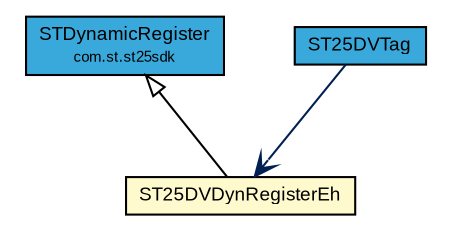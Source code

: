 #!/usr/local/bin/dot
#
# Class diagram 
# Generated by UMLGraph version R5_7_2-3-gee82a7 (http://www.umlgraph.org/)
#

digraph G {
	edge [fontname="arial",fontsize=10,labelfontname="arial",labelfontsize=10];
	node [fontname="arial",fontsize=10,shape=plaintext];
	nodesep=0.25;
	ranksep=0.5;
	// com.st.st25sdk.STDynamicRegister
	c19012 [label=<<table title="com.st.st25sdk.STDynamicRegister" border="0" cellborder="1" cellspacing="0" cellpadding="2" port="p" bgcolor="#39a9dc" href="../../STDynamicRegister.html">
		<tr><td><table border="0" cellspacing="0" cellpadding="1">
<tr><td align="center" balign="center"> STDynamicRegister </td></tr>
<tr><td align="center" balign="center"><font point-size="7.0"> com.st.st25sdk </font></td></tr>
		</table></td></tr>
		</table>>, URL="../../STDynamicRegister.html", fontname="arial", fontcolor="black", fontsize=9.0];
	// com.st.st25sdk.type5.st25dv.ST25DVTag
	c19156 [label=<<table title="com.st.st25sdk.type5.st25dv.ST25DVTag" border="0" cellborder="1" cellspacing="0" cellpadding="2" port="p" bgcolor="#39a9dc" href="./ST25DVTag.html">
		<tr><td><table border="0" cellspacing="0" cellpadding="1">
<tr><td align="center" balign="center"> ST25DVTag </td></tr>
		</table></td></tr>
		</table>>, URL="./ST25DVTag.html", fontname="arial", fontcolor="black", fontsize=9.0];
	// com.st.st25sdk.type5.st25dv.ST25DVDynRegisterEh
	c19180 [label=<<table title="com.st.st25sdk.type5.st25dv.ST25DVDynRegisterEh" border="0" cellborder="1" cellspacing="0" cellpadding="2" port="p" bgcolor="lemonChiffon" href="./ST25DVDynRegisterEh.html">
		<tr><td><table border="0" cellspacing="0" cellpadding="1">
<tr><td align="center" balign="center"> ST25DVDynRegisterEh </td></tr>
		</table></td></tr>
		</table>>, URL="./ST25DVDynRegisterEh.html", fontname="arial", fontcolor="black", fontsize=9.0];
	//com.st.st25sdk.type5.st25dv.ST25DVDynRegisterEh extends com.st.st25sdk.STDynamicRegister
	c19012:p -> c19180:p [dir=back,arrowtail=empty];
	// com.st.st25sdk.type5.st25dv.ST25DVTag NAVASSOC com.st.st25sdk.type5.st25dv.ST25DVDynRegisterEh
	c19156:p -> c19180:p [taillabel="", label="", headlabel="", fontname="arial", fontcolor="#002052", fontsize=10.0, color="#002052", arrowhead=open];
}

